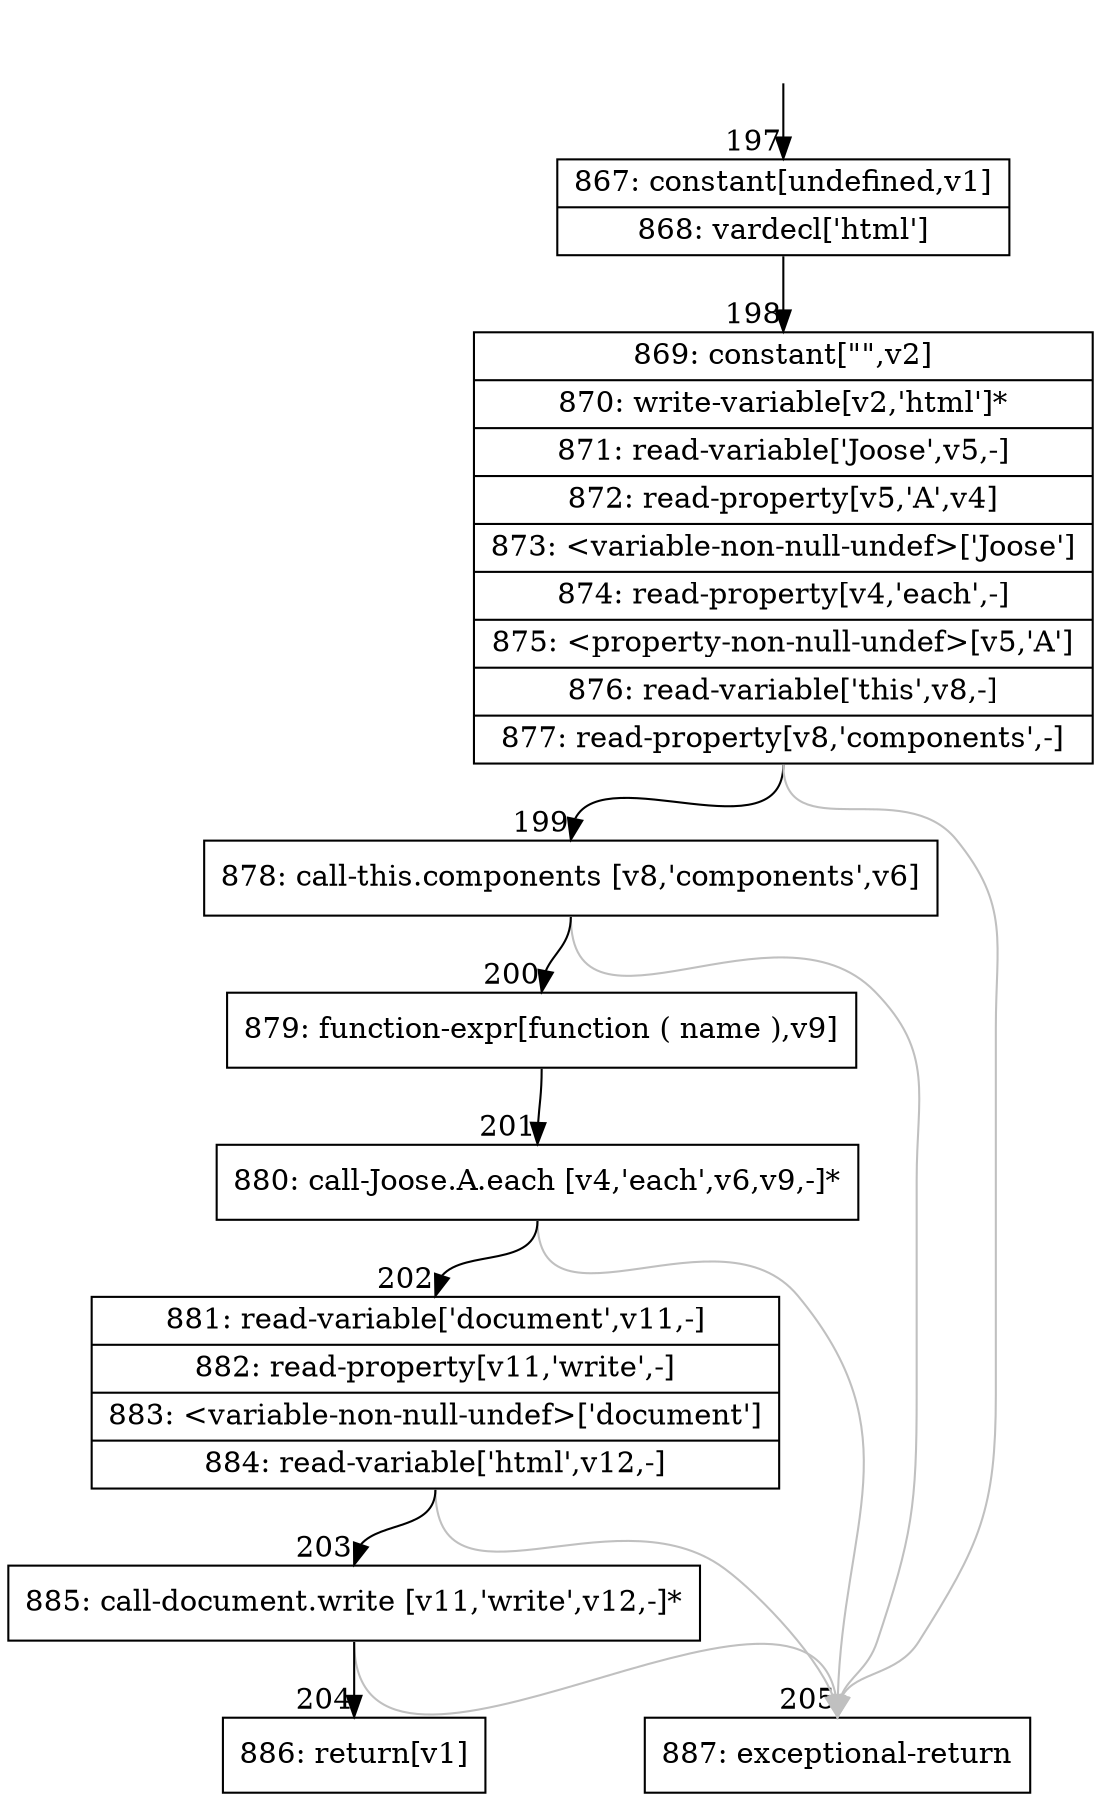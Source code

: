 digraph {
rankdir="TD"
BB_entry18[shape=none,label=""];
BB_entry18 -> BB197 [tailport=s, headport=n, headlabel="    197"]
BB197 [shape=record label="{867: constant[undefined,v1]|868: vardecl['html']}" ] 
BB197 -> BB198 [tailport=s, headport=n, headlabel="      198"]
BB198 [shape=record label="{869: constant[\"\",v2]|870: write-variable[v2,'html']*|871: read-variable['Joose',v5,-]|872: read-property[v5,'A',v4]|873: \<variable-non-null-undef\>['Joose']|874: read-property[v4,'each',-]|875: \<property-non-null-undef\>[v5,'A']|876: read-variable['this',v8,-]|877: read-property[v8,'components',-]}" ] 
BB198 -> BB199 [tailport=s, headport=n, headlabel="      199"]
BB198 -> BB205 [tailport=s, headport=n, color=gray, headlabel="      205"]
BB199 [shape=record label="{878: call-this.components [v8,'components',v6]}" ] 
BB199 -> BB200 [tailport=s, headport=n, headlabel="      200"]
BB199 -> BB205 [tailport=s, headport=n, color=gray]
BB200 [shape=record label="{879: function-expr[function ( name ),v9]}" ] 
BB200 -> BB201 [tailport=s, headport=n, headlabel="      201"]
BB201 [shape=record label="{880: call-Joose.A.each [v4,'each',v6,v9,-]*}" ] 
BB201 -> BB202 [tailport=s, headport=n, headlabel="      202"]
BB201 -> BB205 [tailport=s, headport=n, color=gray]
BB202 [shape=record label="{881: read-variable['document',v11,-]|882: read-property[v11,'write',-]|883: \<variable-non-null-undef\>['document']|884: read-variable['html',v12,-]}" ] 
BB202 -> BB203 [tailport=s, headport=n, headlabel="      203"]
BB202 -> BB205 [tailport=s, headport=n, color=gray]
BB203 [shape=record label="{885: call-document.write [v11,'write',v12,-]*}" ] 
BB203 -> BB204 [tailport=s, headport=n, headlabel="      204"]
BB203 -> BB205 [tailport=s, headport=n, color=gray]
BB204 [shape=record label="{886: return[v1]}" ] 
BB205 [shape=record label="{887: exceptional-return}" ] 
//#$~ 156
}
